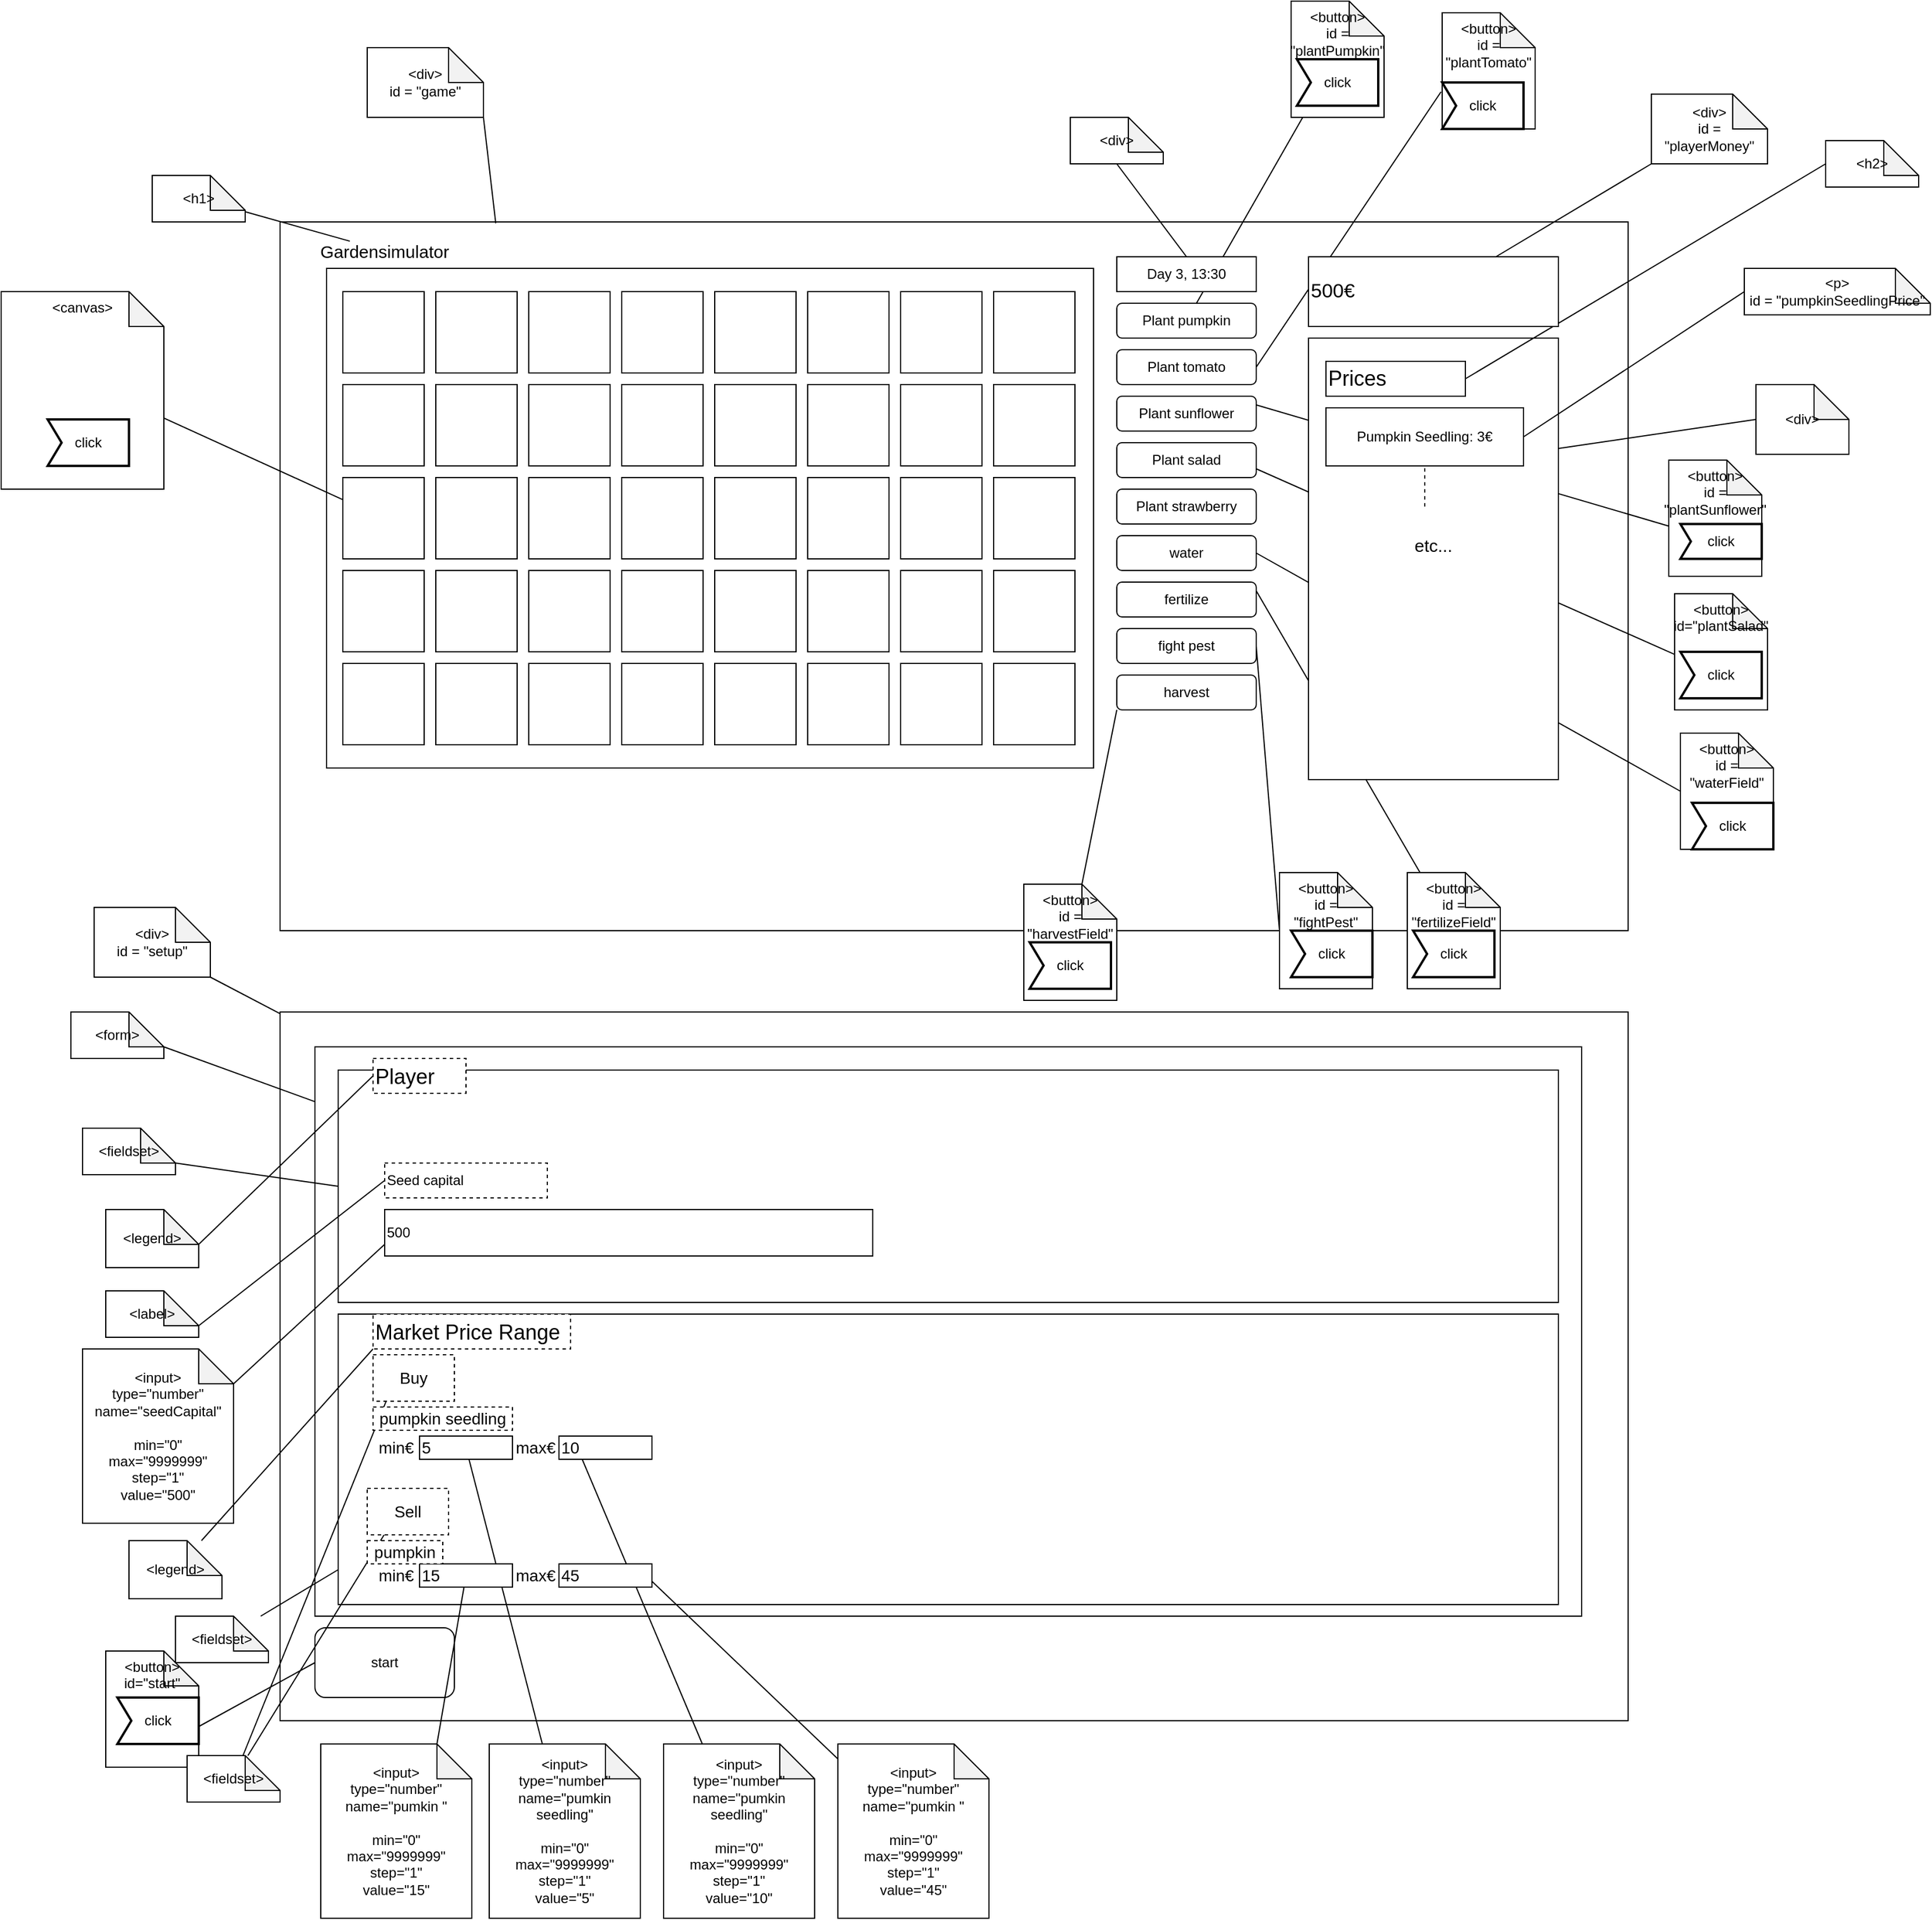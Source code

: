 <mxfile version="20.1.1" type="device"><diagram id="cOjKrdnENVGHDVxX118T" name="Page-1"><mxGraphModel dx="2912" dy="2236" grid="1" gridSize="10" guides="1" tooltips="1" connect="1" arrows="1" fold="1" page="1" pageScale="1" pageWidth="850" pageHeight="1100" math="0" shadow="0"><root><mxCell id="0"/><mxCell id="1" parent="0"/><mxCell id="Qb99BvAkkmBOzpwLZS0S-40" value="" style="rounded=0;whiteSpace=wrap;html=1;fontSize=14;" parent="1" vertex="1"><mxGeometry x="150" y="1020" width="60" height="30" as="geometry"/></mxCell><mxCell id="Qb99BvAkkmBOzpwLZS0S-18" value="" style="rounded=0;whiteSpace=wrap;html=1;fontSize=14;" parent="1" vertex="1"><mxGeometry x="160" y="1050" width="990" height="170" as="geometry"/></mxCell><mxCell id="5csBb4Yf7x2zGKfHO08L-1" value="" style="rounded=0;whiteSpace=wrap;html=1;" parent="1" vertex="1"><mxGeometry x="80" y="40" width="1160" height="610" as="geometry"/></mxCell><mxCell id="OQWEGg2aD3yQL5LYHF5j-63" style="edgeStyle=none;rounded=0;orthogonalLoop=1;jettySize=auto;html=1;entryX=1;entryY=0.25;entryDx=0;entryDy=0;endArrow=none;endFill=0;" parent="1" source="OQWEGg2aD3yQL5LYHF5j-61" target="OQWEGg2aD3yQL5LYHF5j-50" edge="1"><mxGeometry relative="1" as="geometry"/></mxCell><mxCell id="OQWEGg2aD3yQL5LYHF5j-60" style="edgeStyle=none;rounded=0;orthogonalLoop=1;jettySize=auto;html=1;entryX=1;entryY=0.75;entryDx=0;entryDy=0;endArrow=none;endFill=0;" parent="1" source="OQWEGg2aD3yQL5LYHF5j-58" target="OQWEGg2aD3yQL5LYHF5j-48" edge="1"><mxGeometry relative="1" as="geometry"/></mxCell><mxCell id="OQWEGg2aD3yQL5LYHF5j-56" style="edgeStyle=none;rounded=0;orthogonalLoop=1;jettySize=auto;html=1;entryX=1;entryY=0.25;entryDx=0;entryDy=0;endArrow=none;endFill=0;" parent="1" source="OQWEGg2aD3yQL5LYHF5j-55" target="OQWEGg2aD3yQL5LYHF5j-47" edge="1"><mxGeometry relative="1" as="geometry"/></mxCell><mxCell id="5csBb4Yf7x2zGKfHO08L-2" value="" style="rounded=0;whiteSpace=wrap;html=1;" parent="1" vertex="1"><mxGeometry x="120" y="80" width="660" height="430" as="geometry"/></mxCell><mxCell id="5csBb4Yf7x2zGKfHO08L-4" style="rounded=0;orthogonalLoop=1;jettySize=auto;html=1;endArrow=none;endFill=0;" parent="1" target="OQWEGg2aD3yQL5LYHF5j-17" edge="1"><mxGeometry relative="1" as="geometry"><mxPoint x="-39.286" y="200" as="sourcePoint"/></mxGeometry></mxCell><mxCell id="5csBb4Yf7x2zGKfHO08L-5" value="Plant pumpkin" style="rounded=1;whiteSpace=wrap;html=1;" parent="1" vertex="1"><mxGeometry x="800" y="110" width="120" height="30" as="geometry"/></mxCell><mxCell id="5csBb4Yf7x2zGKfHO08L-14" style="edgeStyle=none;rounded=0;orthogonalLoop=1;jettySize=auto;html=1;exitX=1;exitY=0.5;exitDx=0;exitDy=0;entryX=-0.012;entryY=0.68;entryDx=0;entryDy=0;entryPerimeter=0;endArrow=none;endFill=0;" parent="1" source="5csBb4Yf7x2zGKfHO08L-6" target="5csBb4Yf7x2zGKfHO08L-13" edge="1"><mxGeometry relative="1" as="geometry"/></mxCell><mxCell id="5csBb4Yf7x2zGKfHO08L-6" value="Plant tomato" style="rounded=1;whiteSpace=wrap;html=1;" parent="1" vertex="1"><mxGeometry x="800" y="150" width="120" height="30" as="geometry"/></mxCell><mxCell id="5csBb4Yf7x2zGKfHO08L-16" style="edgeStyle=none;rounded=0;orthogonalLoop=1;jettySize=auto;html=1;exitX=1;exitY=0.5;exitDx=0;exitDy=0;entryX=0;entryY=0.5;entryDx=0;entryDy=0;entryPerimeter=0;endArrow=none;endFill=0;" parent="1" source="5csBb4Yf7x2zGKfHO08L-7" target="5csBb4Yf7x2zGKfHO08L-15" edge="1"><mxGeometry relative="1" as="geometry"/></mxCell><mxCell id="5csBb4Yf7x2zGKfHO08L-7" value="water" style="rounded=1;whiteSpace=wrap;html=1;" parent="1" vertex="1"><mxGeometry x="800" y="310" width="120" height="30" as="geometry"/></mxCell><mxCell id="5csBb4Yf7x2zGKfHO08L-18" style="edgeStyle=none;rounded=0;orthogonalLoop=1;jettySize=auto;html=1;exitX=1;exitY=0.5;exitDx=0;exitDy=0;entryX=0;entryY=0.5;entryDx=0;entryDy=0;entryPerimeter=0;endArrow=none;endFill=0;" parent="1" source="5csBb4Yf7x2zGKfHO08L-8" target="5csBb4Yf7x2zGKfHO08L-17" edge="1"><mxGeometry relative="1" as="geometry"/></mxCell><mxCell id="5csBb4Yf7x2zGKfHO08L-8" value="fight pest" style="rounded=1;whiteSpace=wrap;html=1;" parent="1" vertex="1"><mxGeometry x="800" y="390" width="120" height="30" as="geometry"/></mxCell><mxCell id="5csBb4Yf7x2zGKfHO08L-10" style="edgeStyle=none;rounded=0;orthogonalLoop=1;jettySize=auto;html=1;exitX=0.5;exitY=1;exitDx=0;exitDy=0;endArrow=none;endFill=0;" parent="1" target="5csBb4Yf7x2zGKfHO08L-5" edge="1"><mxGeometry relative="1" as="geometry"><mxPoint x="960" y="-50" as="sourcePoint"/></mxGeometry></mxCell><mxCell id="5csBb4Yf7x2zGKfHO08L-11" value="&amp;lt;canvas&amp;gt;" style="shape=note;whiteSpace=wrap;html=1;backgroundOutline=1;darkOpacity=0.05;verticalAlign=top;" parent="1" vertex="1"><mxGeometry x="-160" y="100" width="140" height="170" as="geometry"/></mxCell><mxCell id="5csBb4Yf7x2zGKfHO08L-12" value="&lt;div&gt;&amp;lt;button&amp;gt;&lt;/div&gt;&lt;div&gt;id = &quot;plantPumpkin&quot;&lt;br&gt;&lt;/div&gt;" style="shape=note;whiteSpace=wrap;html=1;backgroundOutline=1;darkOpacity=0.05;verticalAlign=top;" parent="1" vertex="1"><mxGeometry x="950" y="-150" width="80" height="100" as="geometry"/></mxCell><mxCell id="5csBb4Yf7x2zGKfHO08L-13" value="&lt;div&gt;&amp;lt;button&amp;gt;&lt;/div&gt;&lt;div&gt;id = &quot;plantTomato&quot;&lt;br&gt;&lt;/div&gt;" style="shape=note;whiteSpace=wrap;html=1;backgroundOutline=1;darkOpacity=0.05;verticalAlign=top;" parent="1" vertex="1"><mxGeometry x="1080" y="-140" width="80" height="100" as="geometry"/></mxCell><mxCell id="5csBb4Yf7x2zGKfHO08L-15" value="&lt;div&gt;&amp;lt;button&amp;gt;&lt;/div&gt;&lt;div&gt;id = &quot;waterField&quot;&lt;br&gt;&lt;/div&gt;" style="shape=note;whiteSpace=wrap;html=1;backgroundOutline=1;darkOpacity=0.05;verticalAlign=top;" parent="1" vertex="1"><mxGeometry x="1285" y="480" width="80" height="100" as="geometry"/></mxCell><mxCell id="5csBb4Yf7x2zGKfHO08L-17" value="&lt;div&gt;&amp;lt;button&amp;gt;&lt;/div&gt;&lt;div&gt;id = &quot;fightPest&quot;&lt;br&gt;&lt;/div&gt;" style="shape=note;whiteSpace=wrap;html=1;backgroundOutline=1;darkOpacity=0.05;verticalAlign=top;" parent="1" vertex="1"><mxGeometry x="940" y="600" width="80" height="100" as="geometry"/></mxCell><mxCell id="5csBb4Yf7x2zGKfHO08L-19" value="click" style="html=1;shape=mxgraph.sysml.accEvent;strokeWidth=2;whiteSpace=wrap;align=center;" parent="1" vertex="1"><mxGeometry x="-120" y="210" width="70" height="40" as="geometry"/></mxCell><mxCell id="5csBb4Yf7x2zGKfHO08L-20" value="click" style="html=1;shape=mxgraph.sysml.accEvent;strokeWidth=2;whiteSpace=wrap;align=center;" parent="1" vertex="1"><mxGeometry x="955" y="-100" width="70" height="40" as="geometry"/></mxCell><mxCell id="5csBb4Yf7x2zGKfHO08L-21" value="click" style="html=1;shape=mxgraph.sysml.accEvent;strokeWidth=2;whiteSpace=wrap;align=center;" parent="1" vertex="1"><mxGeometry x="1080" y="-80" width="70" height="40" as="geometry"/></mxCell><mxCell id="5csBb4Yf7x2zGKfHO08L-22" value="click" style="html=1;shape=mxgraph.sysml.accEvent;strokeWidth=2;whiteSpace=wrap;align=center;" parent="1" vertex="1"><mxGeometry x="1295" y="540" width="70" height="40" as="geometry"/></mxCell><mxCell id="5csBb4Yf7x2zGKfHO08L-23" value="click" style="html=1;shape=mxgraph.sysml.accEvent;strokeWidth=2;whiteSpace=wrap;align=center;" parent="1" vertex="1"><mxGeometry x="950" y="650" width="70" height="40" as="geometry"/></mxCell><mxCell id="5csBb4Yf7x2zGKfHO08L-26" style="edgeStyle=none;rounded=0;orthogonalLoop=1;jettySize=auto;html=1;exitX=1;exitY=0.25;exitDx=0;exitDy=0;entryX=0;entryY=0.5;entryDx=0;entryDy=0;entryPerimeter=0;endArrow=none;endFill=0;" parent="1" source="5csBb4Yf7x2zGKfHO08L-24" target="5csBb4Yf7x2zGKfHO08L-25" edge="1"><mxGeometry relative="1" as="geometry"/></mxCell><mxCell id="5csBb4Yf7x2zGKfHO08L-24" value="" style="rounded=0;whiteSpace=wrap;html=1;" parent="1" vertex="1"><mxGeometry x="965" y="140" width="215" height="380" as="geometry"/></mxCell><mxCell id="5csBb4Yf7x2zGKfHO08L-25" value="&amp;lt;div&amp;gt;" style="shape=note;whiteSpace=wrap;html=1;backgroundOutline=1;darkOpacity=0.05;" parent="1" vertex="1"><mxGeometry x="1350" y="180" width="80" height="60" as="geometry"/></mxCell><mxCell id="5csBb4Yf7x2zGKfHO08L-30" style="edgeStyle=none;rounded=0;orthogonalLoop=1;jettySize=auto;html=1;exitX=1;exitY=0.5;exitDx=0;exitDy=0;entryX=0;entryY=0.5;entryDx=0;entryDy=0;entryPerimeter=0;fontSize=12;endArrow=none;endFill=0;" parent="1" source="5csBb4Yf7x2zGKfHO08L-27" target="5csBb4Yf7x2zGKfHO08L-28" edge="1"><mxGeometry relative="1" as="geometry"/></mxCell><mxCell id="5csBb4Yf7x2zGKfHO08L-27" value="&lt;div style=&quot;font-size: 18px;&quot; align=&quot;left&quot;&gt;Prices&lt;/div&gt;" style="rounded=0;whiteSpace=wrap;html=1;align=left;" parent="1" vertex="1"><mxGeometry x="980" y="160" width="120" height="30" as="geometry"/></mxCell><mxCell id="5csBb4Yf7x2zGKfHO08L-28" value="&amp;lt;h2&amp;gt;" style="shape=note;whiteSpace=wrap;html=1;backgroundOutline=1;darkOpacity=0.05;fontSize=12;" parent="1" vertex="1"><mxGeometry x="1410" y="-30" width="80" height="40" as="geometry"/></mxCell><mxCell id="5csBb4Yf7x2zGKfHO08L-33" style="edgeStyle=none;rounded=0;orthogonalLoop=1;jettySize=auto;html=1;exitX=1;exitY=0.5;exitDx=0;exitDy=0;entryX=0;entryY=0.5;entryDx=0;entryDy=0;entryPerimeter=0;fontSize=12;endArrow=none;endFill=0;" parent="1" source="5csBb4Yf7x2zGKfHO08L-31" target="5csBb4Yf7x2zGKfHO08L-32" edge="1"><mxGeometry relative="1" as="geometry"/></mxCell><mxCell id="5csBb4Yf7x2zGKfHO08L-31" value="Pumpkin Seedling: 3€" style="rounded=0;whiteSpace=wrap;html=1;fontSize=12;" parent="1" vertex="1"><mxGeometry x="980" y="200" width="170" height="50" as="geometry"/></mxCell><mxCell id="5csBb4Yf7x2zGKfHO08L-32" value="&lt;div&gt;&amp;lt;p&amp;gt;&lt;/div&gt;&lt;div&gt;id = &quot;pumpkinSeedlingPrice&quot;&lt;br&gt;&lt;/div&gt;" style="shape=note;whiteSpace=wrap;html=1;backgroundOutline=1;darkOpacity=0.05;fontSize=12;" parent="1" vertex="1"><mxGeometry x="1340" y="80" width="160" height="40" as="geometry"/></mxCell><mxCell id="5csBb4Yf7x2zGKfHO08L-34" value="Day 3, 13:30" style="rounded=0;whiteSpace=wrap;html=1;fontSize=12;" parent="1" vertex="1"><mxGeometry x="800" y="70" width="120" height="30" as="geometry"/></mxCell><mxCell id="5csBb4Yf7x2zGKfHO08L-36" style="edgeStyle=none;rounded=0;orthogonalLoop=1;jettySize=auto;html=1;exitX=0.5;exitY=1;exitDx=0;exitDy=0;exitPerimeter=0;entryX=0.5;entryY=0;entryDx=0;entryDy=0;fontSize=12;endArrow=none;endFill=0;" parent="1" source="5csBb4Yf7x2zGKfHO08L-35" target="5csBb4Yf7x2zGKfHO08L-34" edge="1"><mxGeometry relative="1" as="geometry"/></mxCell><mxCell id="5csBb4Yf7x2zGKfHO08L-35" value="&amp;lt;div&amp;gt;" style="shape=note;whiteSpace=wrap;html=1;backgroundOutline=1;darkOpacity=0.05;fontSize=12;" parent="1" vertex="1"><mxGeometry x="760" y="-50" width="80" height="40" as="geometry"/></mxCell><mxCell id="5csBb4Yf7x2zGKfHO08L-37" value="" style="rounded=0;whiteSpace=wrap;html=1;" parent="1" vertex="1"><mxGeometry x="80" y="720" width="1160" height="610" as="geometry"/></mxCell><mxCell id="5csBb4Yf7x2zGKfHO08L-38" value="" style="rounded=0;whiteSpace=wrap;html=1;fontSize=12;" parent="1" vertex="1"><mxGeometry x="110" y="750" width="1090" height="490" as="geometry"/></mxCell><mxCell id="5csBb4Yf7x2zGKfHO08L-40" style="edgeStyle=none;rounded=0;orthogonalLoop=1;jettySize=auto;html=1;exitX=0;exitY=0;exitDx=80;exitDy=30;exitPerimeter=0;fontSize=12;endArrow=none;endFill=0;" parent="1" source="5csBb4Yf7x2zGKfHO08L-39" target="5csBb4Yf7x2zGKfHO08L-38" edge="1"><mxGeometry relative="1" as="geometry"/></mxCell><mxCell id="5csBb4Yf7x2zGKfHO08L-39" value="&amp;lt;form&amp;gt;" style="shape=note;whiteSpace=wrap;html=1;backgroundOutline=1;darkOpacity=0.05;fontSize=12;" parent="1" vertex="1"><mxGeometry x="-100" y="720" width="80" height="40" as="geometry"/></mxCell><mxCell id="5csBb4Yf7x2zGKfHO08L-41" value="" style="rounded=0;whiteSpace=wrap;html=1;fontSize=12;" parent="1" vertex="1"><mxGeometry x="130" y="770" width="1050" height="200" as="geometry"/></mxCell><mxCell id="5csBb4Yf7x2zGKfHO08L-43" style="edgeStyle=none;rounded=0;orthogonalLoop=1;jettySize=auto;html=1;exitX=0;exitY=0;exitDx=80;exitDy=30;exitPerimeter=0;entryX=0;entryY=0.5;entryDx=0;entryDy=0;fontSize=12;endArrow=none;endFill=0;" parent="1" source="5csBb4Yf7x2zGKfHO08L-42" target="5csBb4Yf7x2zGKfHO08L-41" edge="1"><mxGeometry relative="1" as="geometry"/></mxCell><mxCell id="5csBb4Yf7x2zGKfHO08L-42" value="&amp;lt;fieldset&amp;gt;" style="shape=note;whiteSpace=wrap;html=1;backgroundOutline=1;darkOpacity=0.05;fontSize=12;" parent="1" vertex="1"><mxGeometry x="-90" y="820" width="80" height="40" as="geometry"/></mxCell><mxCell id="5csBb4Yf7x2zGKfHO08L-44" value="500" style="rounded=0;whiteSpace=wrap;html=1;fontSize=12;align=left;" parent="1" vertex="1"><mxGeometry x="170" y="890" width="420" height="40" as="geometry"/></mxCell><mxCell id="5csBb4Yf7x2zGKfHO08L-45" value="Seed capital" style="text;html=1;strokeColor=default;fillColor=none;align=left;verticalAlign=middle;whiteSpace=wrap;rounded=0;fontSize=12;dashed=1;" parent="1" vertex="1"><mxGeometry x="170" y="850" width="140" height="30" as="geometry"/></mxCell><mxCell id="5csBb4Yf7x2zGKfHO08L-47" value="&lt;font style=&quot;font-size: 18px;&quot;&gt;Player&lt;/font&gt;" style="rounded=0;whiteSpace=wrap;html=1;dashed=1;labelBorderColor=none;fontSize=22;strokeColor=default;align=left;" parent="1" vertex="1"><mxGeometry x="160" y="760" width="80" height="30" as="geometry"/></mxCell><mxCell id="5csBb4Yf7x2zGKfHO08L-49" style="edgeStyle=none;rounded=0;orthogonalLoop=1;jettySize=auto;html=1;exitX=0;exitY=0;exitDx=80;exitDy=30;exitPerimeter=0;entryX=0;entryY=0.5;entryDx=0;entryDy=0;fontSize=12;endArrow=none;endFill=0;" parent="1" source="5csBb4Yf7x2zGKfHO08L-48" target="5csBb4Yf7x2zGKfHO08L-47" edge="1"><mxGeometry relative="1" as="geometry"/></mxCell><mxCell id="5csBb4Yf7x2zGKfHO08L-48" value="&amp;lt;legend&amp;gt;" style="shape=note;whiteSpace=wrap;html=1;backgroundOutline=1;darkOpacity=0.05;labelBorderColor=none;fontSize=12;strokeColor=default;" parent="1" vertex="1"><mxGeometry x="-70" y="890" width="80" height="50" as="geometry"/></mxCell><mxCell id="5csBb4Yf7x2zGKfHO08L-51" style="edgeStyle=none;rounded=0;orthogonalLoop=1;jettySize=auto;html=1;exitX=0;exitY=0;exitDx=80;exitDy=30;exitPerimeter=0;entryX=0;entryY=0.5;entryDx=0;entryDy=0;fontSize=12;endArrow=none;endFill=0;" parent="1" source="5csBb4Yf7x2zGKfHO08L-50" target="5csBb4Yf7x2zGKfHO08L-45" edge="1"><mxGeometry relative="1" as="geometry"/></mxCell><mxCell id="5csBb4Yf7x2zGKfHO08L-50" value="&amp;lt;label&amp;gt;" style="shape=note;whiteSpace=wrap;html=1;backgroundOutline=1;darkOpacity=0.05;labelBorderColor=none;fontSize=12;strokeColor=default;" parent="1" vertex="1"><mxGeometry x="-70" y="960" width="80" height="40" as="geometry"/></mxCell><mxCell id="5csBb4Yf7x2zGKfHO08L-53" style="edgeStyle=none;rounded=0;orthogonalLoop=1;jettySize=auto;html=1;exitX=0;exitY=0;exitDx=130;exitDy=30;exitPerimeter=0;entryX=0;entryY=0.75;entryDx=0;entryDy=0;fontSize=12;endArrow=none;endFill=0;" parent="1" source="5csBb4Yf7x2zGKfHO08L-52" target="5csBb4Yf7x2zGKfHO08L-44" edge="1"><mxGeometry relative="1" as="geometry"/></mxCell><mxCell id="5csBb4Yf7x2zGKfHO08L-52" value="&lt;div&gt;&amp;lt;input&amp;gt;&lt;/div&gt;&lt;div&gt;type=&quot;number&quot;&lt;/div&gt;&lt;div&gt;name=&quot;seedCapital&quot;&lt;br&gt;&lt;/div&gt;&lt;div&gt;&lt;br&gt;&lt;/div&gt;&lt;div&gt;min=&quot;0&quot;&lt;/div&gt;&lt;div&gt;max=&quot;9999999&quot;&lt;/div&gt;&lt;div&gt;step=&quot;1&quot;&lt;/div&gt;&lt;div&gt;value=&quot;500&quot;&lt;br&gt;&lt;/div&gt;" style="shape=note;whiteSpace=wrap;html=1;backgroundOutline=1;darkOpacity=0.05;labelBorderColor=none;fontSize=12;strokeColor=default;" parent="1" vertex="1"><mxGeometry x="-90" y="1010" width="130" height="150" as="geometry"/></mxCell><mxCell id="5csBb4Yf7x2zGKfHO08L-54" value="start" style="rounded=1;whiteSpace=wrap;html=1;labelBorderColor=none;fontSize=12;strokeColor=default;" parent="1" vertex="1"><mxGeometry x="110" y="1250" width="120" height="60" as="geometry"/></mxCell><mxCell id="5csBb4Yf7x2zGKfHO08L-57" style="edgeStyle=none;rounded=0;orthogonalLoop=1;jettySize=auto;html=1;exitX=0;exitY=0;exitDx=80;exitDy=65;exitPerimeter=0;entryX=0;entryY=0.5;entryDx=0;entryDy=0;fontSize=12;endArrow=none;endFill=0;" parent="1" source="5csBb4Yf7x2zGKfHO08L-55" target="5csBb4Yf7x2zGKfHO08L-54" edge="1"><mxGeometry relative="1" as="geometry"/></mxCell><mxCell id="5csBb4Yf7x2zGKfHO08L-55" value="&lt;div&gt;&amp;lt;button&amp;gt;&lt;/div&gt;&lt;div&gt;id=&quot;start&quot;&lt;br&gt;&lt;/div&gt;" style="shape=note;whiteSpace=wrap;html=1;backgroundOutline=1;darkOpacity=0.05;verticalAlign=top;" parent="1" vertex="1"><mxGeometry x="-70" y="1270" width="80" height="100" as="geometry"/></mxCell><mxCell id="5csBb4Yf7x2zGKfHO08L-56" value="click" style="html=1;shape=mxgraph.sysml.accEvent;strokeWidth=2;whiteSpace=wrap;align=center;" parent="1" vertex="1"><mxGeometry x="-60" y="1310" width="70" height="40" as="geometry"/></mxCell><mxCell id="5csBb4Yf7x2zGKfHO08L-58" value="" style="rounded=0;whiteSpace=wrap;html=1;labelBorderColor=none;fontSize=12;strokeColor=default;" parent="1" vertex="1"><mxGeometry x="134" y="100" width="70" height="70" as="geometry"/></mxCell><mxCell id="OQWEGg2aD3yQL5LYHF5j-1" value="" style="rounded=0;whiteSpace=wrap;html=1;labelBorderColor=none;fontSize=12;strokeColor=default;" parent="1" vertex="1"><mxGeometry x="214" y="100" width="70" height="70" as="geometry"/></mxCell><mxCell id="OQWEGg2aD3yQL5LYHF5j-2" value="" style="rounded=0;whiteSpace=wrap;html=1;labelBorderColor=none;fontSize=12;strokeColor=default;" parent="1" vertex="1"><mxGeometry x="294" y="100" width="70" height="70" as="geometry"/></mxCell><mxCell id="OQWEGg2aD3yQL5LYHF5j-3" value="" style="rounded=0;whiteSpace=wrap;html=1;labelBorderColor=none;fontSize=12;strokeColor=default;" parent="1" vertex="1"><mxGeometry x="374" y="100" width="70" height="70" as="geometry"/></mxCell><mxCell id="OQWEGg2aD3yQL5LYHF5j-4" value="" style="rounded=0;whiteSpace=wrap;html=1;labelBorderColor=none;fontSize=12;strokeColor=default;" parent="1" vertex="1"><mxGeometry x="454" y="100" width="70" height="70" as="geometry"/></mxCell><mxCell id="OQWEGg2aD3yQL5LYHF5j-5" value="" style="rounded=0;whiteSpace=wrap;html=1;labelBorderColor=none;fontSize=12;strokeColor=default;" parent="1" vertex="1"><mxGeometry x="534" y="100" width="70" height="70" as="geometry"/></mxCell><mxCell id="OQWEGg2aD3yQL5LYHF5j-6" value="" style="rounded=0;whiteSpace=wrap;html=1;labelBorderColor=none;fontSize=12;strokeColor=default;" parent="1" vertex="1"><mxGeometry x="614" y="100" width="70" height="70" as="geometry"/></mxCell><mxCell id="OQWEGg2aD3yQL5LYHF5j-7" value="" style="rounded=0;whiteSpace=wrap;html=1;labelBorderColor=none;fontSize=12;strokeColor=default;" parent="1" vertex="1"><mxGeometry x="694" y="100" width="70" height="70" as="geometry"/></mxCell><mxCell id="OQWEGg2aD3yQL5LYHF5j-8" value="" style="rounded=0;whiteSpace=wrap;html=1;labelBorderColor=none;fontSize=12;strokeColor=default;" parent="1" vertex="1"><mxGeometry x="134" y="180" width="70" height="70" as="geometry"/></mxCell><mxCell id="OQWEGg2aD3yQL5LYHF5j-9" value="" style="rounded=0;whiteSpace=wrap;html=1;labelBorderColor=none;fontSize=12;strokeColor=default;" parent="1" vertex="1"><mxGeometry x="214" y="180" width="70" height="70" as="geometry"/></mxCell><mxCell id="OQWEGg2aD3yQL5LYHF5j-10" value="" style="rounded=0;whiteSpace=wrap;html=1;labelBorderColor=none;fontSize=12;strokeColor=default;" parent="1" vertex="1"><mxGeometry x="294" y="180" width="70" height="70" as="geometry"/></mxCell><mxCell id="OQWEGg2aD3yQL5LYHF5j-11" value="" style="rounded=0;whiteSpace=wrap;html=1;labelBorderColor=none;fontSize=12;strokeColor=default;" parent="1" vertex="1"><mxGeometry x="374" y="180" width="70" height="70" as="geometry"/></mxCell><mxCell id="OQWEGg2aD3yQL5LYHF5j-13" value="" style="rounded=0;whiteSpace=wrap;html=1;labelBorderColor=none;fontSize=12;strokeColor=default;" parent="1" vertex="1"><mxGeometry x="454" y="180" width="70" height="70" as="geometry"/></mxCell><mxCell id="OQWEGg2aD3yQL5LYHF5j-14" value="" style="rounded=0;whiteSpace=wrap;html=1;labelBorderColor=none;fontSize=12;strokeColor=default;" parent="1" vertex="1"><mxGeometry x="534" y="180" width="70" height="70" as="geometry"/></mxCell><mxCell id="OQWEGg2aD3yQL5LYHF5j-15" value="" style="rounded=0;whiteSpace=wrap;html=1;labelBorderColor=none;fontSize=12;strokeColor=default;" parent="1" vertex="1"><mxGeometry x="614" y="180" width="70" height="70" as="geometry"/></mxCell><mxCell id="OQWEGg2aD3yQL5LYHF5j-16" value="" style="rounded=0;whiteSpace=wrap;html=1;labelBorderColor=none;fontSize=12;strokeColor=default;" parent="1" vertex="1"><mxGeometry x="694" y="180" width="70" height="70" as="geometry"/></mxCell><mxCell id="OQWEGg2aD3yQL5LYHF5j-17" value="" style="rounded=0;whiteSpace=wrap;html=1;labelBorderColor=none;fontSize=12;strokeColor=default;" parent="1" vertex="1"><mxGeometry x="134" y="260" width="70" height="70" as="geometry"/></mxCell><mxCell id="OQWEGg2aD3yQL5LYHF5j-18" value="" style="rounded=0;whiteSpace=wrap;html=1;labelBorderColor=none;fontSize=12;strokeColor=default;" parent="1" vertex="1"><mxGeometry x="214" y="260" width="70" height="70" as="geometry"/></mxCell><mxCell id="OQWEGg2aD3yQL5LYHF5j-19" value="" style="rounded=0;whiteSpace=wrap;html=1;labelBorderColor=none;fontSize=12;strokeColor=default;" parent="1" vertex="1"><mxGeometry x="294" y="260" width="70" height="70" as="geometry"/></mxCell><mxCell id="OQWEGg2aD3yQL5LYHF5j-20" value="" style="rounded=0;whiteSpace=wrap;html=1;labelBorderColor=none;fontSize=12;strokeColor=default;" parent="1" vertex="1"><mxGeometry x="374" y="260" width="70" height="70" as="geometry"/></mxCell><mxCell id="OQWEGg2aD3yQL5LYHF5j-21" value="" style="rounded=0;whiteSpace=wrap;html=1;labelBorderColor=none;fontSize=12;strokeColor=default;" parent="1" vertex="1"><mxGeometry x="454" y="260" width="70" height="70" as="geometry"/></mxCell><mxCell id="OQWEGg2aD3yQL5LYHF5j-22" value="" style="rounded=0;whiteSpace=wrap;html=1;labelBorderColor=none;fontSize=12;strokeColor=default;" parent="1" vertex="1"><mxGeometry x="534" y="260" width="70" height="70" as="geometry"/></mxCell><mxCell id="OQWEGg2aD3yQL5LYHF5j-23" value="" style="rounded=0;whiteSpace=wrap;html=1;labelBorderColor=none;fontSize=12;strokeColor=default;" parent="1" vertex="1"><mxGeometry x="614" y="260" width="70" height="70" as="geometry"/></mxCell><mxCell id="OQWEGg2aD3yQL5LYHF5j-24" value="" style="rounded=0;whiteSpace=wrap;html=1;labelBorderColor=none;fontSize=12;strokeColor=default;" parent="1" vertex="1"><mxGeometry x="694" y="260" width="70" height="70" as="geometry"/></mxCell><mxCell id="OQWEGg2aD3yQL5LYHF5j-25" value="" style="rounded=0;whiteSpace=wrap;html=1;labelBorderColor=none;fontSize=12;strokeColor=default;" parent="1" vertex="1"><mxGeometry x="134" y="340" width="70" height="70" as="geometry"/></mxCell><mxCell id="OQWEGg2aD3yQL5LYHF5j-27" value="" style="rounded=0;whiteSpace=wrap;html=1;labelBorderColor=none;fontSize=12;strokeColor=default;" parent="1" vertex="1"><mxGeometry x="214" y="340" width="70" height="70" as="geometry"/></mxCell><mxCell id="OQWEGg2aD3yQL5LYHF5j-28" value="" style="rounded=0;whiteSpace=wrap;html=1;labelBorderColor=none;fontSize=12;strokeColor=default;" parent="1" vertex="1"><mxGeometry x="294" y="340" width="70" height="70" as="geometry"/></mxCell><mxCell id="OQWEGg2aD3yQL5LYHF5j-29" value="" style="rounded=0;whiteSpace=wrap;html=1;labelBorderColor=none;fontSize=12;strokeColor=default;" parent="1" vertex="1"><mxGeometry x="374" y="340" width="70" height="70" as="geometry"/></mxCell><mxCell id="OQWEGg2aD3yQL5LYHF5j-30" value="" style="rounded=0;whiteSpace=wrap;html=1;labelBorderColor=none;fontSize=12;strokeColor=default;" parent="1" vertex="1"><mxGeometry x="454" y="340" width="70" height="70" as="geometry"/></mxCell><mxCell id="OQWEGg2aD3yQL5LYHF5j-31" value="" style="rounded=0;whiteSpace=wrap;html=1;labelBorderColor=none;fontSize=12;strokeColor=default;" parent="1" vertex="1"><mxGeometry x="534" y="340" width="70" height="70" as="geometry"/></mxCell><mxCell id="OQWEGg2aD3yQL5LYHF5j-32" value="" style="rounded=0;whiteSpace=wrap;html=1;labelBorderColor=none;fontSize=12;strokeColor=default;" parent="1" vertex="1"><mxGeometry x="614" y="340" width="70" height="70" as="geometry"/></mxCell><mxCell id="OQWEGg2aD3yQL5LYHF5j-33" value="" style="rounded=0;whiteSpace=wrap;html=1;labelBorderColor=none;fontSize=12;strokeColor=default;" parent="1" vertex="1"><mxGeometry x="694" y="340" width="70" height="70" as="geometry"/></mxCell><mxCell id="OQWEGg2aD3yQL5LYHF5j-34" value="" style="rounded=0;whiteSpace=wrap;html=1;labelBorderColor=none;fontSize=12;strokeColor=default;" parent="1" vertex="1"><mxGeometry x="134" y="420" width="70" height="70" as="geometry"/></mxCell><mxCell id="OQWEGg2aD3yQL5LYHF5j-35" value="" style="rounded=0;whiteSpace=wrap;html=1;labelBorderColor=none;fontSize=12;strokeColor=default;" parent="1" vertex="1"><mxGeometry x="214" y="420" width="70" height="70" as="geometry"/></mxCell><mxCell id="OQWEGg2aD3yQL5LYHF5j-36" value="" style="rounded=0;whiteSpace=wrap;html=1;labelBorderColor=none;fontSize=12;strokeColor=default;" parent="1" vertex="1"><mxGeometry x="294" y="420" width="70" height="70" as="geometry"/></mxCell><mxCell id="OQWEGg2aD3yQL5LYHF5j-37" value="" style="rounded=0;whiteSpace=wrap;html=1;labelBorderColor=none;fontSize=12;strokeColor=default;" parent="1" vertex="1"><mxGeometry x="374" y="420" width="70" height="70" as="geometry"/></mxCell><mxCell id="OQWEGg2aD3yQL5LYHF5j-38" value="" style="rounded=0;whiteSpace=wrap;html=1;labelBorderColor=none;fontSize=12;strokeColor=default;" parent="1" vertex="1"><mxGeometry x="454" y="420" width="70" height="70" as="geometry"/></mxCell><mxCell id="OQWEGg2aD3yQL5LYHF5j-39" value="" style="rounded=0;whiteSpace=wrap;html=1;labelBorderColor=none;fontSize=12;strokeColor=default;" parent="1" vertex="1"><mxGeometry x="534" y="420" width="70" height="70" as="geometry"/></mxCell><mxCell id="OQWEGg2aD3yQL5LYHF5j-40" value="" style="rounded=0;whiteSpace=wrap;html=1;labelBorderColor=none;fontSize=12;strokeColor=default;" parent="1" vertex="1"><mxGeometry x="614" y="420" width="70" height="70" as="geometry"/></mxCell><mxCell id="OQWEGg2aD3yQL5LYHF5j-41" value="" style="rounded=0;whiteSpace=wrap;html=1;labelBorderColor=none;fontSize=12;strokeColor=default;" parent="1" vertex="1"><mxGeometry x="694" y="420" width="70" height="70" as="geometry"/></mxCell><mxCell id="OQWEGg2aD3yQL5LYHF5j-47" value="Plant sunflower" style="rounded=1;whiteSpace=wrap;html=1;" parent="1" vertex="1"><mxGeometry x="800" y="190" width="120" height="30" as="geometry"/></mxCell><mxCell id="OQWEGg2aD3yQL5LYHF5j-48" value="Plant salad" style="rounded=1;whiteSpace=wrap;html=1;" parent="1" vertex="1"><mxGeometry x="800" y="230" width="120" height="30" as="geometry"/></mxCell><mxCell id="OQWEGg2aD3yQL5LYHF5j-49" value="Plant strawberry" style="rounded=1;whiteSpace=wrap;html=1;" parent="1" vertex="1"><mxGeometry x="800" y="270" width="120" height="30" as="geometry"/></mxCell><mxCell id="OQWEGg2aD3yQL5LYHF5j-50" value="fertilize" style="rounded=1;whiteSpace=wrap;html=1;" parent="1" vertex="1"><mxGeometry x="800" y="350" width="120" height="30" as="geometry"/></mxCell><mxCell id="OQWEGg2aD3yQL5LYHF5j-53" value="harvest" style="rounded=1;whiteSpace=wrap;html=1;" parent="1" vertex="1"><mxGeometry x="800" y="430" width="120" height="30" as="geometry"/></mxCell><mxCell id="OQWEGg2aD3yQL5LYHF5j-54" value="&lt;div&gt;&amp;lt;button&amp;gt;&lt;/div&gt;&lt;div&gt;id = &quot;plantSunflower&quot;&lt;br&gt;&lt;/div&gt;" style="shape=note;whiteSpace=wrap;html=1;backgroundOutline=1;darkOpacity=0.05;verticalAlign=top;" parent="1" vertex="1"><mxGeometry x="1275" y="245" width="80" height="100" as="geometry"/></mxCell><mxCell id="OQWEGg2aD3yQL5LYHF5j-55" value="click" style="html=1;shape=mxgraph.sysml.accEvent;strokeWidth=2;whiteSpace=wrap;align=center;" parent="1" vertex="1"><mxGeometry x="1285" y="300" width="70" height="30" as="geometry"/></mxCell><mxCell id="OQWEGg2aD3yQL5LYHF5j-57" value="&lt;div&gt;&amp;lt;button&amp;gt;&lt;/div&gt;&lt;div&gt;id=&quot;plantSalad&quot;&lt;br&gt;&lt;/div&gt;" style="shape=note;whiteSpace=wrap;html=1;backgroundOutline=1;darkOpacity=0.05;verticalAlign=top;" parent="1" vertex="1"><mxGeometry x="1280" y="360" width="80" height="100" as="geometry"/></mxCell><mxCell id="OQWEGg2aD3yQL5LYHF5j-58" value="click" style="html=1;shape=mxgraph.sysml.accEvent;strokeWidth=2;whiteSpace=wrap;align=center;" parent="1" vertex="1"><mxGeometry x="1285" y="410" width="70" height="40" as="geometry"/></mxCell><mxCell id="OQWEGg2aD3yQL5LYHF5j-61" value="&lt;div&gt;&amp;lt;button&amp;gt;&lt;/div&gt;&lt;div&gt;id = &quot;fertilizeField&quot;&lt;br&gt;&lt;/div&gt;" style="shape=note;whiteSpace=wrap;html=1;backgroundOutline=1;darkOpacity=0.05;verticalAlign=top;" parent="1" vertex="1"><mxGeometry x="1050" y="600" width="80" height="100" as="geometry"/></mxCell><mxCell id="OQWEGg2aD3yQL5LYHF5j-62" value="click" style="html=1;shape=mxgraph.sysml.accEvent;strokeWidth=2;whiteSpace=wrap;align=center;" parent="1" vertex="1"><mxGeometry x="1055" y="650" width="70" height="40" as="geometry"/></mxCell><mxCell id="OQWEGg2aD3yQL5LYHF5j-66" style="edgeStyle=none;rounded=0;orthogonalLoop=1;jettySize=auto;html=1;entryX=0;entryY=1;entryDx=0;entryDy=0;endArrow=none;endFill=0;" parent="1" source="OQWEGg2aD3yQL5LYHF5j-64" target="OQWEGg2aD3yQL5LYHF5j-53" edge="1"><mxGeometry relative="1" as="geometry"/></mxCell><mxCell id="OQWEGg2aD3yQL5LYHF5j-64" value="&lt;div&gt;&amp;lt;button&amp;gt;&lt;/div&gt;&lt;div&gt;id = &quot;harvestField&quot;&lt;br&gt;&lt;/div&gt;" style="shape=note;whiteSpace=wrap;html=1;backgroundOutline=1;darkOpacity=0.05;verticalAlign=top;" parent="1" vertex="1"><mxGeometry x="720" y="610" width="80" height="100" as="geometry"/></mxCell><mxCell id="OQWEGg2aD3yQL5LYHF5j-65" value="click" style="html=1;shape=mxgraph.sysml.accEvent;strokeWidth=2;whiteSpace=wrap;align=center;" parent="1" vertex="1"><mxGeometry x="725" y="660" width="70" height="40" as="geometry"/></mxCell><mxCell id="OQWEGg2aD3yQL5LYHF5j-67" style="edgeStyle=none;rounded=0;orthogonalLoop=1;jettySize=auto;html=1;exitX=0;exitY=0.75;exitDx=0;exitDy=0;endArrow=none;endFill=0;" parent="1" source="OQWEGg2aD3yQL5LYHF5j-36" target="OQWEGg2aD3yQL5LYHF5j-36" edge="1"><mxGeometry relative="1" as="geometry"/></mxCell><mxCell id="OQWEGg2aD3yQL5LYHF5j-70" value="" style="endArrow=none;dashed=1;html=1;rounded=0;entryX=0.5;entryY=1;entryDx=0;entryDy=0;" parent="1" edge="1"><mxGeometry width="50" height="50" relative="1" as="geometry"><mxPoint x="1065" y="285" as="sourcePoint"/><mxPoint x="1065" y="250" as="targetPoint"/></mxGeometry></mxCell><mxCell id="OQWEGg2aD3yQL5LYHF5j-71" value="&lt;font style=&quot;font-size: 15px;&quot;&gt;etc...&lt;/font&gt;" style="text;html=1;strokeColor=none;fillColor=none;align=center;verticalAlign=middle;whiteSpace=wrap;rounded=0;" parent="1" vertex="1"><mxGeometry x="1025" y="285" width="95" height="65" as="geometry"/></mxCell><mxCell id="OQWEGg2aD3yQL5LYHF5j-72" value="Gardensimulator" style="text;html=1;strokeColor=none;fillColor=none;align=center;verticalAlign=middle;whiteSpace=wrap;rounded=0;fontSize=15;" parent="1" vertex="1"><mxGeometry x="140" y="50" width="60" height="30" as="geometry"/></mxCell><mxCell id="OQWEGg2aD3yQL5LYHF5j-74" style="edgeStyle=none;rounded=0;orthogonalLoop=1;jettySize=auto;html=1;fontSize=15;endArrow=none;endFill=0;" parent="1" source="OQWEGg2aD3yQL5LYHF5j-73" target="OQWEGg2aD3yQL5LYHF5j-72" edge="1"><mxGeometry relative="1" as="geometry"/></mxCell><mxCell id="OQWEGg2aD3yQL5LYHF5j-73" value="&amp;lt;h1&amp;gt;" style="shape=note;whiteSpace=wrap;html=1;backgroundOutline=1;darkOpacity=0.05;fontSize=12;" parent="1" vertex="1"><mxGeometry x="-30" width="80" height="40" as="geometry"/></mxCell><mxCell id="Qb99BvAkkmBOzpwLZS0S-1" value="" style="rounded=0;whiteSpace=wrap;html=1;" parent="1" vertex="1"><mxGeometry x="130" y="980" width="1050" height="250" as="geometry"/></mxCell><mxCell id="Qb99BvAkkmBOzpwLZS0S-2" value="&lt;font style=&quot;font-size: 18px;&quot;&gt;Market Price Range&lt;/font&gt;" style="rounded=0;whiteSpace=wrap;html=1;dashed=1;labelBorderColor=none;fontSize=22;strokeColor=default;align=left;" parent="1" vertex="1"><mxGeometry x="160" y="980" width="170" height="30" as="geometry"/></mxCell><mxCell id="Qb99BvAkkmBOzpwLZS0S-4" style="rounded=0;orthogonalLoop=1;jettySize=auto;html=1;entryX=0;entryY=1;entryDx=0;entryDy=0;fontSize=18;endArrow=none;endFill=0;" parent="1" source="Qb99BvAkkmBOzpwLZS0S-3" target="Qb99BvAkkmBOzpwLZS0S-2" edge="1"><mxGeometry relative="1" as="geometry"/></mxCell><mxCell id="Qb99BvAkkmBOzpwLZS0S-3" value="&amp;lt;legend&amp;gt;" style="shape=note;whiteSpace=wrap;html=1;backgroundOutline=1;darkOpacity=0.05;labelBorderColor=none;fontSize=12;strokeColor=default;" parent="1" vertex="1"><mxGeometry x="-50" y="1175" width="80" height="50" as="geometry"/></mxCell><mxCell id="Qb99BvAkkmBOzpwLZS0S-7" value="10" style="rounded=0;whiteSpace=wrap;html=1;fontSize=14;align=left;" parent="1" vertex="1"><mxGeometry x="320" y="1085" width="80" height="20" as="geometry"/></mxCell><mxCell id="Qb99BvAkkmBOzpwLZS0S-10" value="min€" style="text;html=1;strokeColor=none;fillColor=none;align=center;verticalAlign=middle;whiteSpace=wrap;rounded=0;fontSize=14;" parent="1" vertex="1"><mxGeometry x="150" y="1080" width="60" height="30" as="geometry"/></mxCell><mxCell id="Qb99BvAkkmBOzpwLZS0S-11" style="edgeStyle=none;rounded=0;orthogonalLoop=1;jettySize=auto;html=1;exitX=0.5;exitY=1;exitDx=0;exitDy=0;fontSize=14;endArrow=none;endFill=0;" parent="1" source="Qb99BvAkkmBOzpwLZS0S-7" target="Qb99BvAkkmBOzpwLZS0S-7" edge="1"><mxGeometry relative="1" as="geometry"/></mxCell><mxCell id="Qb99BvAkkmBOzpwLZS0S-12" value="5" style="rounded=0;whiteSpace=wrap;html=1;fontSize=14;align=left;" parent="1" vertex="1"><mxGeometry x="200" y="1085" width="80" height="20" as="geometry"/></mxCell><mxCell id="Qb99BvAkkmBOzpwLZS0S-13" value="max€" style="text;html=1;strokeColor=none;fillColor=none;align=center;verticalAlign=middle;whiteSpace=wrap;rounded=0;fontSize=14;" parent="1" vertex="1"><mxGeometry x="270" y="1080" width="60" height="30" as="geometry"/></mxCell><mxCell id="Qb99BvAkkmBOzpwLZS0S-30" style="edgeStyle=none;rounded=0;orthogonalLoop=1;jettySize=auto;html=1;fontSize=14;endArrow=none;endFill=0;" parent="1" source="Qb99BvAkkmBOzpwLZS0S-14" target="Qb99BvAkkmBOzpwLZS0S-12" edge="1"><mxGeometry relative="1" as="geometry"/></mxCell><mxCell id="Qb99BvAkkmBOzpwLZS0S-14" value="&lt;div&gt;&amp;lt;input&amp;gt;&lt;/div&gt;&lt;div&gt;type=&quot;number&quot;&lt;/div&gt;&lt;div&gt;name=&quot;pumkin seedling&quot;&lt;br&gt;&lt;/div&gt;&lt;div&gt;&lt;br&gt;&lt;/div&gt;&lt;div&gt;min=&quot;0&quot;&lt;/div&gt;&lt;div&gt;max=&quot;9999999&quot;&lt;/div&gt;&lt;div&gt;step=&quot;1&quot;&lt;/div&gt;&lt;div&gt;value=&quot;5&quot;&lt;br&gt;&lt;/div&gt;" style="shape=note;whiteSpace=wrap;html=1;backgroundOutline=1;darkOpacity=0.05;labelBorderColor=none;fontSize=12;strokeColor=default;" parent="1" vertex="1"><mxGeometry x="260" y="1350" width="130" height="150" as="geometry"/></mxCell><mxCell id="Qb99BvAkkmBOzpwLZS0S-17" style="edgeStyle=none;rounded=0;orthogonalLoop=1;jettySize=auto;html=1;entryX=0.25;entryY=1;entryDx=0;entryDy=0;fontSize=14;endArrow=none;endFill=0;" parent="1" source="Qb99BvAkkmBOzpwLZS0S-16" target="Qb99BvAkkmBOzpwLZS0S-7" edge="1"><mxGeometry relative="1" as="geometry"/></mxCell><mxCell id="Qb99BvAkkmBOzpwLZS0S-16" value="&lt;div&gt;&amp;lt;input&amp;gt;&lt;/div&gt;&lt;div&gt;type=&quot;number&quot;&lt;/div&gt;&lt;div&gt;name=&quot;pumkin seedling&quot;&lt;br&gt;&lt;/div&gt;&lt;div&gt;&lt;br&gt;&lt;/div&gt;&lt;div&gt;min=&quot;0&quot;&lt;/div&gt;&lt;div&gt;max=&quot;9999999&quot;&lt;/div&gt;&lt;div&gt;step=&quot;1&quot;&lt;/div&gt;&lt;div&gt;value=&quot;10&quot;&lt;br&gt;&lt;/div&gt;" style="shape=note;whiteSpace=wrap;html=1;backgroundOutline=1;darkOpacity=0.05;labelBorderColor=none;fontSize=12;strokeColor=default;" parent="1" vertex="1"><mxGeometry x="410" y="1350" width="130" height="150" as="geometry"/></mxCell><mxCell id="Qb99BvAkkmBOzpwLZS0S-22" style="edgeStyle=none;rounded=0;orthogonalLoop=1;jettySize=auto;html=1;exitX=0;exitY=0;exitDx=0;exitDy=0;entryX=0;entryY=0.25;entryDx=0;entryDy=0;fontSize=14;endArrow=none;endFill=0;" parent="1" source="Qb99BvAkkmBOzpwLZS0S-12" target="Qb99BvAkkmBOzpwLZS0S-12" edge="1"><mxGeometry relative="1" as="geometry"/></mxCell><mxCell id="Qb99BvAkkmBOzpwLZS0S-23" value="min€" style="text;html=1;strokeColor=none;fillColor=none;align=center;verticalAlign=middle;whiteSpace=wrap;rounded=0;fontSize=14;" parent="1" vertex="1"><mxGeometry x="150" y="1190" width="60" height="30" as="geometry"/></mxCell><mxCell id="Qb99BvAkkmBOzpwLZS0S-25" value="max€" style="text;html=1;strokeColor=none;fillColor=none;align=center;verticalAlign=middle;whiteSpace=wrap;rounded=0;fontSize=14;" parent="1" vertex="1"><mxGeometry x="270" y="1190" width="60" height="30" as="geometry"/></mxCell><mxCell id="Qb99BvAkkmBOzpwLZS0S-27" value="15" style="rounded=0;whiteSpace=wrap;html=1;fontSize=14;align=left;" parent="1" vertex="1"><mxGeometry x="200" y="1195" width="80" height="20" as="geometry"/></mxCell><mxCell id="Qb99BvAkkmBOzpwLZS0S-29" value="45" style="rounded=0;whiteSpace=wrap;html=1;fontSize=14;align=left;" parent="1" vertex="1"><mxGeometry x="320" y="1195" width="80" height="20" as="geometry"/></mxCell><mxCell id="Qb99BvAkkmBOzpwLZS0S-32" style="edgeStyle=none;rounded=0;orthogonalLoop=1;jettySize=auto;html=1;exitX=0;exitY=0;exitDx=100;exitDy=0;exitPerimeter=0;fontSize=14;endArrow=none;endFill=0;" parent="1" source="Qb99BvAkkmBOzpwLZS0S-31" target="Qb99BvAkkmBOzpwLZS0S-27" edge="1"><mxGeometry relative="1" as="geometry"/></mxCell><mxCell id="Qb99BvAkkmBOzpwLZS0S-31" value="&lt;div&gt;&amp;lt;input&amp;gt;&lt;/div&gt;&lt;div&gt;type=&quot;number&quot;&lt;/div&gt;&lt;div&gt;name=&quot;pumkin &quot;&lt;br&gt;&lt;/div&gt;&lt;div&gt;&lt;br&gt;&lt;/div&gt;&lt;div&gt;min=&quot;0&quot;&lt;/div&gt;&lt;div&gt;max=&quot;9999999&quot;&lt;/div&gt;&lt;div&gt;step=&quot;1&quot;&lt;/div&gt;&lt;div&gt;value=&quot;15&quot;&lt;br&gt;&lt;/div&gt;" style="shape=note;whiteSpace=wrap;html=1;backgroundOutline=1;darkOpacity=0.05;labelBorderColor=none;fontSize=12;strokeColor=default;" parent="1" vertex="1"><mxGeometry x="115" y="1350" width="130" height="150" as="geometry"/></mxCell><mxCell id="Qb99BvAkkmBOzpwLZS0S-34" style="edgeStyle=none;rounded=0;orthogonalLoop=1;jettySize=auto;html=1;entryX=1;entryY=0.75;entryDx=0;entryDy=0;fontSize=14;endArrow=none;endFill=0;" parent="1" source="Qb99BvAkkmBOzpwLZS0S-33" target="Qb99BvAkkmBOzpwLZS0S-29" edge="1"><mxGeometry relative="1" as="geometry"/></mxCell><mxCell id="Qb99BvAkkmBOzpwLZS0S-33" value="&lt;div&gt;&amp;lt;input&amp;gt;&lt;/div&gt;&lt;div&gt;type=&quot;number&quot;&lt;/div&gt;&lt;div&gt;name=&quot;pumkin &quot;&lt;br&gt;&lt;/div&gt;&lt;div&gt;&lt;br&gt;&lt;/div&gt;&lt;div&gt;min=&quot;0&quot;&lt;/div&gt;&lt;div&gt;max=&quot;9999999&quot;&lt;/div&gt;&lt;div&gt;step=&quot;1&quot;&lt;/div&gt;&lt;div&gt;value=&quot;45&quot;&lt;br&gt;&lt;/div&gt;" style="shape=note;whiteSpace=wrap;html=1;backgroundOutline=1;darkOpacity=0.05;labelBorderColor=none;fontSize=12;strokeColor=default;" parent="1" vertex="1"><mxGeometry x="560" y="1350" width="130" height="150" as="geometry"/></mxCell><mxCell id="Qb99BvAkkmBOzpwLZS0S-38" style="edgeStyle=none;rounded=0;orthogonalLoop=1;jettySize=auto;html=1;fontSize=14;endArrow=none;endFill=0;" parent="1" source="Qb99BvAkkmBOzpwLZS0S-35" edge="1"><mxGeometry relative="1" as="geometry"><mxPoint x="173.284" y="1050" as="targetPoint"/></mxGeometry></mxCell><mxCell id="Qb99BvAkkmBOzpwLZS0S-39" style="edgeStyle=none;rounded=0;orthogonalLoop=1;jettySize=auto;html=1;fontSize=14;endArrow=none;endFill=0;" parent="1" source="Qb99BvAkkmBOzpwLZS0S-35" edge="1"><mxGeometry relative="1" as="geometry"><mxPoint x="169.535" y="1170" as="targetPoint"/></mxGeometry></mxCell><mxCell id="Qb99BvAkkmBOzpwLZS0S-35" value="&amp;lt;fieldset&amp;gt;" style="shape=note;whiteSpace=wrap;html=1;backgroundOutline=1;darkOpacity=0.05;fontSize=12;" parent="1" vertex="1"><mxGeometry y="1360" width="80" height="40" as="geometry"/></mxCell><mxCell id="Qb99BvAkkmBOzpwLZS0S-41" value="Buy" style="rounded=0;whiteSpace=wrap;html=1;dashed=1;fontSize=14;" parent="1" vertex="1"><mxGeometry x="160" y="1015" width="70" height="40" as="geometry"/></mxCell><mxCell id="Qb99BvAkkmBOzpwLZS0S-42" value="Sell" style="rounded=0;whiteSpace=wrap;html=1;dashed=1;fontSize=14;" parent="1" vertex="1"><mxGeometry x="155" y="1130" width="70" height="40" as="geometry"/></mxCell><mxCell id="Qb99BvAkkmBOzpwLZS0S-43" value="pumpkin seedling" style="rounded=0;whiteSpace=wrap;html=1;dashed=1;fontSize=14;" parent="1" vertex="1"><mxGeometry x="160" y="1060" width="120" height="20" as="geometry"/></mxCell><mxCell id="Qb99BvAkkmBOzpwLZS0S-45" value="pumpkin" style="rounded=0;whiteSpace=wrap;html=1;dashed=1;fontSize=14;" parent="1" vertex="1"><mxGeometry x="155" y="1175" width="65" height="20" as="geometry"/></mxCell><mxCell id="Qb99BvAkkmBOzpwLZS0S-47" style="edgeStyle=none;rounded=0;orthogonalLoop=1;jettySize=auto;html=1;fontSize=14;endArrow=none;endFill=0;" parent="1" source="Qb99BvAkkmBOzpwLZS0S-46" edge="1"><mxGeometry relative="1" as="geometry"><mxPoint x="130" y="1200" as="targetPoint"/></mxGeometry></mxCell><mxCell id="Qb99BvAkkmBOzpwLZS0S-46" value="&amp;lt;fieldset&amp;gt;" style="shape=note;whiteSpace=wrap;html=1;backgroundOutline=1;darkOpacity=0.05;fontSize=12;" parent="1" vertex="1"><mxGeometry x="-10" y="1240" width="80" height="40" as="geometry"/></mxCell><mxCell id="Qb99BvAkkmBOzpwLZS0S-48" style="edgeStyle=none;rounded=0;orthogonalLoop=1;jettySize=auto;html=1;exitX=0;exitY=0;exitDx=0;exitDy=0;exitPerimeter=0;entryX=0.25;entryY=0;entryDx=0;entryDy=0;entryPerimeter=0;fontSize=14;endArrow=none;endFill=0;" parent="1" source="OQWEGg2aD3yQL5LYHF5j-65" target="OQWEGg2aD3yQL5LYHF5j-65" edge="1"><mxGeometry relative="1" as="geometry"/></mxCell><mxCell id="MRX6NiQzzxljZbmHfd6d-4" style="rounded=0;orthogonalLoop=1;jettySize=auto;html=1;exitX=0.75;exitY=0;exitDx=0;exitDy=0;entryX=0;entryY=1;entryDx=0;entryDy=0;entryPerimeter=0;fontSize=17;endArrow=none;endFill=0;" edge="1" parent="1" source="MRX6NiQzzxljZbmHfd6d-2" target="MRX6NiQzzxljZbmHfd6d-3"><mxGeometry relative="1" as="geometry"/></mxCell><mxCell id="MRX6NiQzzxljZbmHfd6d-2" value="&lt;div style=&quot;font-size: 17px;&quot; align=&quot;left&quot;&gt;500€&lt;/div&gt;" style="rounded=0;whiteSpace=wrap;html=1;align=left;" vertex="1" parent="1"><mxGeometry x="965" y="70" width="215" height="60" as="geometry"/></mxCell><mxCell id="MRX6NiQzzxljZbmHfd6d-3" value="&lt;div&gt;&amp;lt;div&amp;gt;&lt;/div&gt;&lt;div&gt;id = &quot;playerMoney&quot;&lt;br&gt;&lt;/div&gt;" style="shape=note;whiteSpace=wrap;html=1;backgroundOutline=1;darkOpacity=0.05;fontSize=12;" vertex="1" parent="1"><mxGeometry x="1260" y="-70" width="100" height="60" as="geometry"/></mxCell><mxCell id="MRX6NiQzzxljZbmHfd6d-6" style="edgeStyle=none;rounded=0;orthogonalLoop=1;jettySize=auto;html=1;exitX=1;exitY=1;exitDx=0;exitDy=0;exitPerimeter=0;entryX=0.16;entryY=0.002;entryDx=0;entryDy=0;entryPerimeter=0;fontSize=17;endArrow=none;endFill=0;" edge="1" parent="1" source="MRX6NiQzzxljZbmHfd6d-5" target="5csBb4Yf7x2zGKfHO08L-1"><mxGeometry relative="1" as="geometry"/></mxCell><mxCell id="MRX6NiQzzxljZbmHfd6d-5" value="&lt;div&gt;&amp;lt;div&amp;gt;&lt;/div&gt;&lt;div&gt;id = &quot;game&quot;&lt;br&gt;&lt;/div&gt;" style="shape=note;whiteSpace=wrap;html=1;backgroundOutline=1;darkOpacity=0.05;fontSize=12;" vertex="1" parent="1"><mxGeometry x="155" y="-110" width="100" height="60" as="geometry"/></mxCell><mxCell id="MRX6NiQzzxljZbmHfd6d-8" style="edgeStyle=none;rounded=0;orthogonalLoop=1;jettySize=auto;html=1;exitX=1;exitY=1;exitDx=0;exitDy=0;exitPerimeter=0;fontSize=17;endArrow=none;endFill=0;" edge="1" parent="1" source="MRX6NiQzzxljZbmHfd6d-7" target="5csBb4Yf7x2zGKfHO08L-37"><mxGeometry relative="1" as="geometry"/></mxCell><mxCell id="MRX6NiQzzxljZbmHfd6d-7" value="&lt;div&gt;&amp;lt;div&amp;gt;&lt;/div&gt;&lt;div&gt;id = &quot;setup&quot;&lt;br&gt;&lt;/div&gt;" style="shape=note;whiteSpace=wrap;html=1;backgroundOutline=1;darkOpacity=0.05;fontSize=12;" vertex="1" parent="1"><mxGeometry x="-80" y="630" width="100" height="60" as="geometry"/></mxCell></root></mxGraphModel></diagram></mxfile>